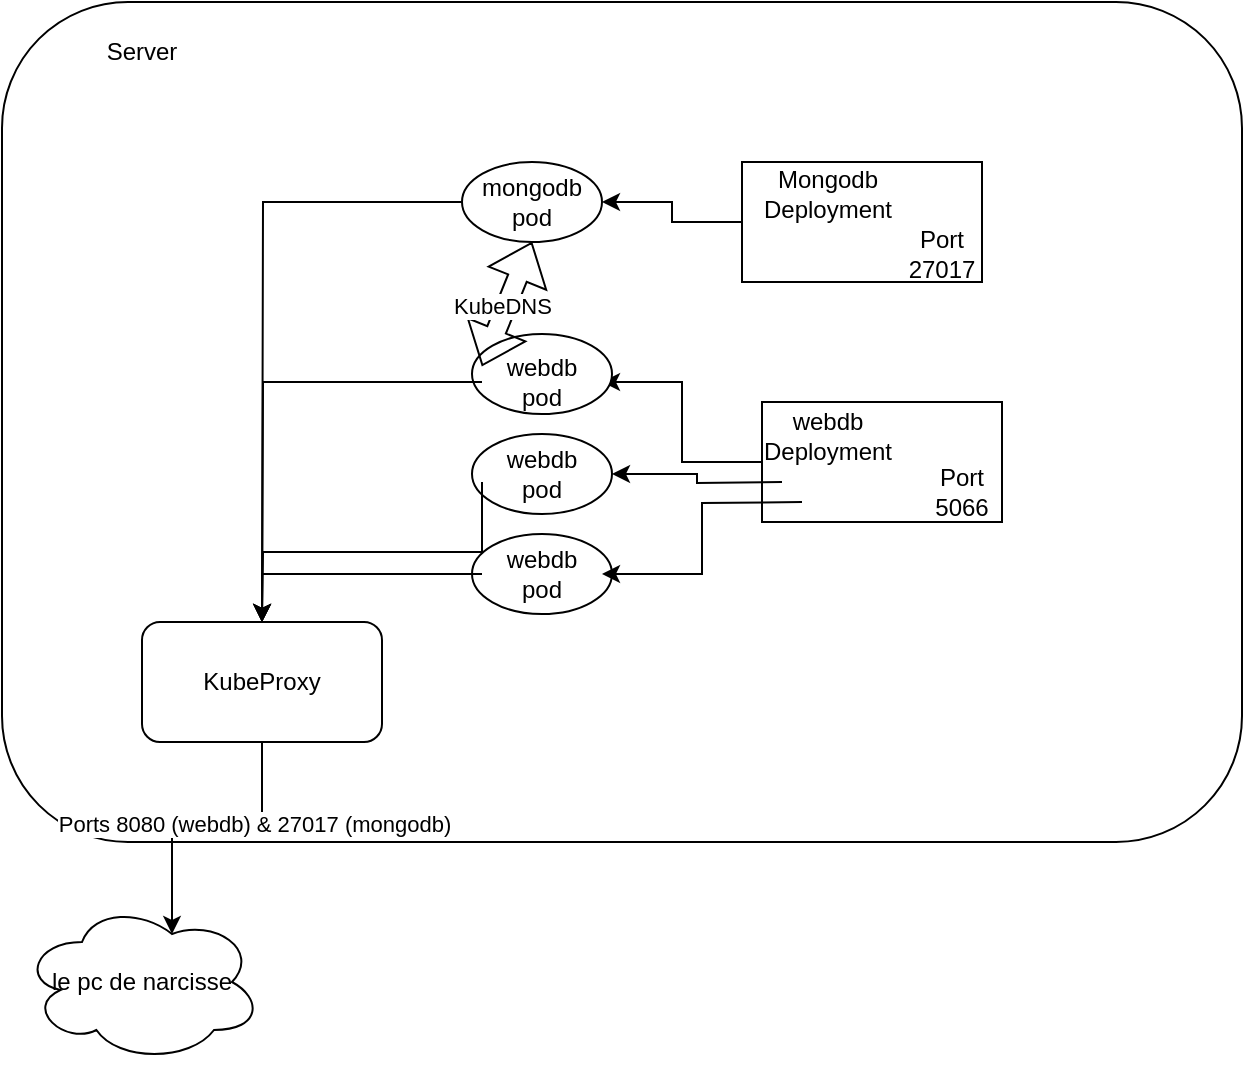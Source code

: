 <mxfile version="26.0.7">
  <diagram name="Page-1" id="MUyP5_q_mO_h7tWtrMWb">
    <mxGraphModel dx="1412" dy="762" grid="1" gridSize="10" guides="1" tooltips="1" connect="1" arrows="1" fold="1" page="1" pageScale="1" pageWidth="850" pageHeight="1100" math="0" shadow="0">
      <root>
        <mxCell id="0" />
        <mxCell id="1" parent="0" />
        <mxCell id="WSbjGgRug-91Eox6C42--1" value="" style="rounded=1;whiteSpace=wrap;html=1;" vertex="1" parent="1">
          <mxGeometry x="120" y="80" width="620" height="420" as="geometry" />
        </mxCell>
        <mxCell id="WSbjGgRug-91Eox6C42--2" value="Server" style="text;html=1;align=center;verticalAlign=middle;whiteSpace=wrap;rounded=0;" vertex="1" parent="1">
          <mxGeometry x="160" y="90" width="60" height="30" as="geometry" />
        </mxCell>
        <mxCell id="WSbjGgRug-91Eox6C42--20" style="edgeStyle=orthogonalEdgeStyle;rounded=0;orthogonalLoop=1;jettySize=auto;html=1;entryX=1;entryY=0.5;entryDx=0;entryDy=0;" edge="1" parent="1" source="WSbjGgRug-91Eox6C42--4" target="WSbjGgRug-91Eox6C42--9">
          <mxGeometry relative="1" as="geometry" />
        </mxCell>
        <mxCell id="WSbjGgRug-91Eox6C42--4" value="" style="rounded=0;whiteSpace=wrap;html=1;" vertex="1" parent="1">
          <mxGeometry x="490" y="160" width="120" height="60" as="geometry" />
        </mxCell>
        <mxCell id="WSbjGgRug-91Eox6C42--5" value="&lt;div&gt;Mongodb Deployment&lt;/div&gt;" style="text;html=1;align=center;verticalAlign=middle;whiteSpace=wrap;rounded=0;" vertex="1" parent="1">
          <mxGeometry x="503" y="161" width="60" height="30" as="geometry" />
        </mxCell>
        <mxCell id="WSbjGgRug-91Eox6C42--17" style="edgeStyle=orthogonalEdgeStyle;rounded=0;orthogonalLoop=1;jettySize=auto;html=1;entryX=1;entryY=0.5;entryDx=0;entryDy=0;" edge="1" parent="1" source="WSbjGgRug-91Eox6C42--7" target="WSbjGgRug-91Eox6C42--14">
          <mxGeometry relative="1" as="geometry" />
        </mxCell>
        <mxCell id="WSbjGgRug-91Eox6C42--7" value="" style="rounded=0;whiteSpace=wrap;html=1;" vertex="1" parent="1">
          <mxGeometry x="500" y="280" width="120" height="60" as="geometry" />
        </mxCell>
        <mxCell id="WSbjGgRug-91Eox6C42--8" value="&lt;div&gt;webdb Deployment&lt;/div&gt;" style="text;html=1;align=center;verticalAlign=middle;whiteSpace=wrap;rounded=0;" vertex="1" parent="1">
          <mxGeometry x="503" y="282" width="60" height="30" as="geometry" />
        </mxCell>
        <mxCell id="WSbjGgRug-91Eox6C42--31" style="edgeStyle=orthogonalEdgeStyle;rounded=0;orthogonalLoop=1;jettySize=auto;html=1;exitX=0;exitY=0.5;exitDx=0;exitDy=0;" edge="1" parent="1" source="WSbjGgRug-91Eox6C42--9">
          <mxGeometry relative="1" as="geometry">
            <mxPoint x="250" y="390" as="targetPoint" />
          </mxGeometry>
        </mxCell>
        <mxCell id="WSbjGgRug-91Eox6C42--9" value="mongodb pod" style="ellipse;whiteSpace=wrap;html=1;" vertex="1" parent="1">
          <mxGeometry x="350" y="160" width="70" height="40" as="geometry" />
        </mxCell>
        <mxCell id="WSbjGgRug-91Eox6C42--10" value="" style="ellipse;whiteSpace=wrap;html=1;" vertex="1" parent="1">
          <mxGeometry x="355" y="246" width="70" height="40" as="geometry" />
        </mxCell>
        <mxCell id="WSbjGgRug-91Eox6C42--11" value="" style="ellipse;whiteSpace=wrap;html=1;" vertex="1" parent="1">
          <mxGeometry x="355" y="346" width="70" height="40" as="geometry" />
        </mxCell>
        <mxCell id="WSbjGgRug-91Eox6C42--12" value="" style="ellipse;whiteSpace=wrap;html=1;" vertex="1" parent="1">
          <mxGeometry x="355" y="296" width="70" height="40" as="geometry" />
        </mxCell>
        <mxCell id="WSbjGgRug-91Eox6C42--13" value="webdb pod" style="text;html=1;align=center;verticalAlign=middle;whiteSpace=wrap;rounded=0;" vertex="1" parent="1">
          <mxGeometry x="360" y="301" width="60" height="30" as="geometry" />
        </mxCell>
        <mxCell id="WSbjGgRug-91Eox6C42--29" style="edgeStyle=orthogonalEdgeStyle;rounded=0;orthogonalLoop=1;jettySize=auto;html=1;exitX=0;exitY=1;exitDx=0;exitDy=0;" edge="1" parent="1" source="WSbjGgRug-91Eox6C42--14">
          <mxGeometry relative="1" as="geometry">
            <mxPoint x="250" y="390" as="targetPoint" />
          </mxGeometry>
        </mxCell>
        <mxCell id="WSbjGgRug-91Eox6C42--30" style="edgeStyle=orthogonalEdgeStyle;rounded=0;orthogonalLoop=1;jettySize=auto;html=1;exitX=0;exitY=0.5;exitDx=0;exitDy=0;" edge="1" parent="1" source="WSbjGgRug-91Eox6C42--14">
          <mxGeometry relative="1" as="geometry">
            <mxPoint x="250" y="390" as="targetPoint" />
          </mxGeometry>
        </mxCell>
        <mxCell id="WSbjGgRug-91Eox6C42--14" value="webdb pod" style="text;html=1;align=center;verticalAlign=middle;whiteSpace=wrap;rounded=0;" vertex="1" parent="1">
          <mxGeometry x="360" y="220" width="60" height="100" as="geometry" />
        </mxCell>
        <mxCell id="WSbjGgRug-91Eox6C42--28" style="edgeStyle=orthogonalEdgeStyle;rounded=0;orthogonalLoop=1;jettySize=auto;html=1;exitX=0;exitY=0.5;exitDx=0;exitDy=0;entryX=0.5;entryY=0;entryDx=0;entryDy=0;" edge="1" parent="1" source="WSbjGgRug-91Eox6C42--16" target="WSbjGgRug-91Eox6C42--25">
          <mxGeometry relative="1" as="geometry" />
        </mxCell>
        <mxCell id="WSbjGgRug-91Eox6C42--16" value="webdb pod" style="text;html=1;align=center;verticalAlign=middle;whiteSpace=wrap;rounded=0;" vertex="1" parent="1">
          <mxGeometry x="360" y="351" width="60" height="30" as="geometry" />
        </mxCell>
        <mxCell id="WSbjGgRug-91Eox6C42--18" style="edgeStyle=orthogonalEdgeStyle;rounded=0;orthogonalLoop=1;jettySize=auto;html=1;entryX=1;entryY=0.5;entryDx=0;entryDy=0;" edge="1" parent="1" target="WSbjGgRug-91Eox6C42--12">
          <mxGeometry relative="1" as="geometry">
            <mxPoint x="510" y="320" as="sourcePoint" />
            <mxPoint x="430" y="280" as="targetPoint" />
          </mxGeometry>
        </mxCell>
        <mxCell id="WSbjGgRug-91Eox6C42--19" style="edgeStyle=orthogonalEdgeStyle;rounded=0;orthogonalLoop=1;jettySize=auto;html=1;entryX=1;entryY=0.5;entryDx=0;entryDy=0;" edge="1" parent="1" target="WSbjGgRug-91Eox6C42--16">
          <mxGeometry relative="1" as="geometry">
            <mxPoint x="520" y="330" as="sourcePoint" />
            <mxPoint x="435" y="326" as="targetPoint" />
          </mxGeometry>
        </mxCell>
        <mxCell id="WSbjGgRug-91Eox6C42--21" value="" style="shape=flexArrow;endArrow=classic;startArrow=classic;html=1;rounded=0;exitX=0.5;exitY=1;exitDx=0;exitDy=0;entryX=0;entryY=0.42;entryDx=0;entryDy=0;entryPerimeter=0;" edge="1" parent="1" source="WSbjGgRug-91Eox6C42--9" target="WSbjGgRug-91Eox6C42--14">
          <mxGeometry width="100" height="100" relative="1" as="geometry">
            <mxPoint x="397" y="387" as="sourcePoint" />
            <mxPoint x="477" y="307" as="targetPoint" />
          </mxGeometry>
        </mxCell>
        <mxCell id="WSbjGgRug-91Eox6C42--22" value="KubeDNS" style="edgeLabel;html=1;align=center;verticalAlign=middle;resizable=0;points=[];" vertex="1" connectable="0" parent="WSbjGgRug-91Eox6C42--21">
          <mxGeometry x="0.095" y="-2" relative="1" as="geometry">
            <mxPoint y="-1" as="offset" />
          </mxGeometry>
        </mxCell>
        <mxCell id="WSbjGgRug-91Eox6C42--23" value="Port 27017" style="text;html=1;align=center;verticalAlign=middle;whiteSpace=wrap;rounded=0;" vertex="1" parent="1">
          <mxGeometry x="560" y="191" width="60" height="30" as="geometry" />
        </mxCell>
        <mxCell id="WSbjGgRug-91Eox6C42--24" value="Port&lt;br&gt;5066" style="text;html=1;align=center;verticalAlign=middle;whiteSpace=wrap;rounded=0;" vertex="1" parent="1">
          <mxGeometry x="570" y="310" width="60" height="30" as="geometry" />
        </mxCell>
        <mxCell id="WSbjGgRug-91Eox6C42--25" value="KubeProxy" style="rounded=1;whiteSpace=wrap;html=1;" vertex="1" parent="1">
          <mxGeometry x="190" y="390" width="120" height="60" as="geometry" />
        </mxCell>
        <mxCell id="WSbjGgRug-91Eox6C42--32" value="le pc de narcisse" style="ellipse;shape=cloud;whiteSpace=wrap;html=1;" vertex="1" parent="1">
          <mxGeometry x="130" y="530" width="120" height="80" as="geometry" />
        </mxCell>
        <mxCell id="WSbjGgRug-91Eox6C42--34" style="edgeStyle=orthogonalEdgeStyle;rounded=0;orthogonalLoop=1;jettySize=auto;html=1;exitX=0.5;exitY=1;exitDx=0;exitDy=0;entryX=0.625;entryY=0.2;entryDx=0;entryDy=0;entryPerimeter=0;" edge="1" parent="1" source="WSbjGgRug-91Eox6C42--25" target="WSbjGgRug-91Eox6C42--32">
          <mxGeometry relative="1" as="geometry" />
        </mxCell>
        <mxCell id="WSbjGgRug-91Eox6C42--35" value="Ports 8080 (webdb) &amp;amp; 27017 (mongodb)" style="edgeLabel;html=1;align=center;verticalAlign=middle;resizable=0;points=[];" vertex="1" connectable="0" parent="WSbjGgRug-91Eox6C42--34">
          <mxGeometry x="-0.376" y="1" relative="1" as="geometry">
            <mxPoint as="offset" />
          </mxGeometry>
        </mxCell>
      </root>
    </mxGraphModel>
  </diagram>
</mxfile>
